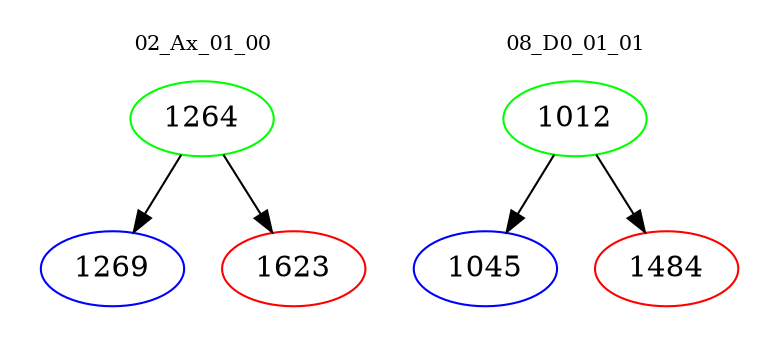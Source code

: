 digraph{
subgraph cluster_0 {
color = white
label = "02_Ax_01_00";
fontsize=10;
T0_1264 [label="1264", color="green"]
T0_1264 -> T0_1269 [color="black"]
T0_1269 [label="1269", color="blue"]
T0_1264 -> T0_1623 [color="black"]
T0_1623 [label="1623", color="red"]
}
subgraph cluster_1 {
color = white
label = "08_D0_01_01";
fontsize=10;
T1_1012 [label="1012", color="green"]
T1_1012 -> T1_1045 [color="black"]
T1_1045 [label="1045", color="blue"]
T1_1012 -> T1_1484 [color="black"]
T1_1484 [label="1484", color="red"]
}
}
